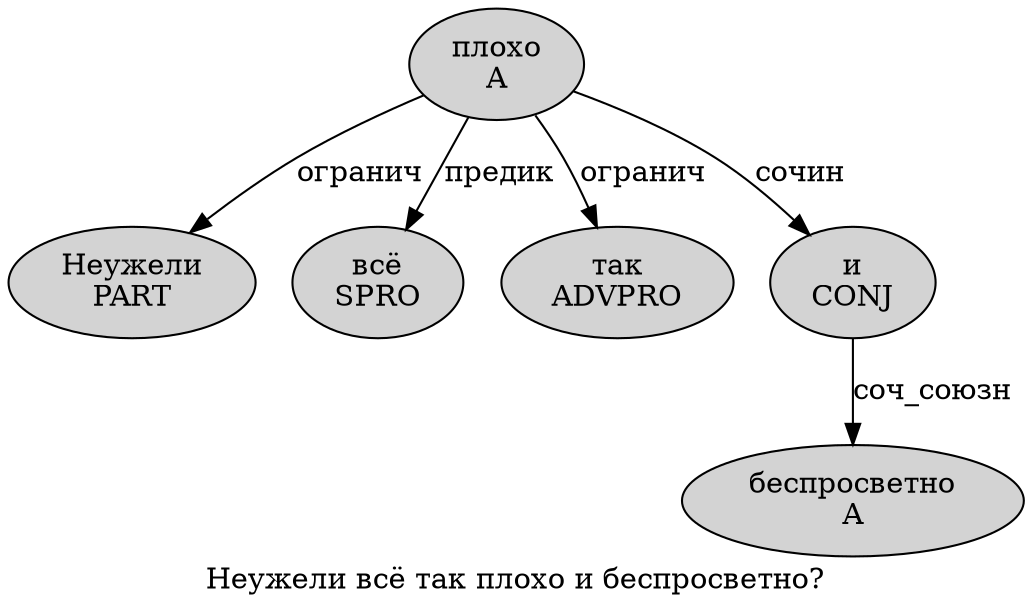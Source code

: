 digraph SENTENCE_4505 {
	graph [label="Неужели всё так плохо и беспросветно?"]
	node [style=filled]
		0 [label="Неужели
PART" color="" fillcolor=lightgray penwidth=1 shape=ellipse]
		1 [label="всё
SPRO" color="" fillcolor=lightgray penwidth=1 shape=ellipse]
		2 [label="так
ADVPRO" color="" fillcolor=lightgray penwidth=1 shape=ellipse]
		3 [label="плохо
A" color="" fillcolor=lightgray penwidth=1 shape=ellipse]
		4 [label="и
CONJ" color="" fillcolor=lightgray penwidth=1 shape=ellipse]
		5 [label="беспросветно
A" color="" fillcolor=lightgray penwidth=1 shape=ellipse]
			4 -> 5 [label="соч_союзн"]
			3 -> 0 [label="огранич"]
			3 -> 1 [label="предик"]
			3 -> 2 [label="огранич"]
			3 -> 4 [label="сочин"]
}